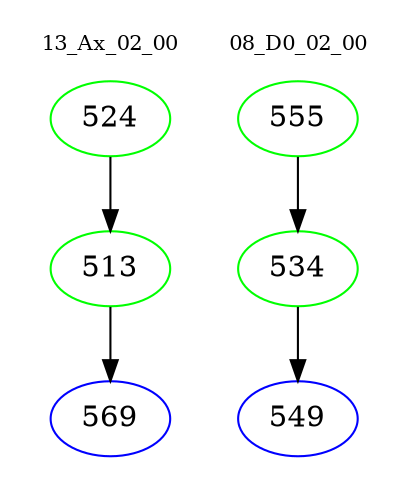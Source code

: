 digraph{
subgraph cluster_0 {
color = white
label = "13_Ax_02_00";
fontsize=10;
T0_524 [label="524", color="green"]
T0_524 -> T0_513 [color="black"]
T0_513 [label="513", color="green"]
T0_513 -> T0_569 [color="black"]
T0_569 [label="569", color="blue"]
}
subgraph cluster_1 {
color = white
label = "08_D0_02_00";
fontsize=10;
T1_555 [label="555", color="green"]
T1_555 -> T1_534 [color="black"]
T1_534 [label="534", color="green"]
T1_534 -> T1_549 [color="black"]
T1_549 [label="549", color="blue"]
}
}
